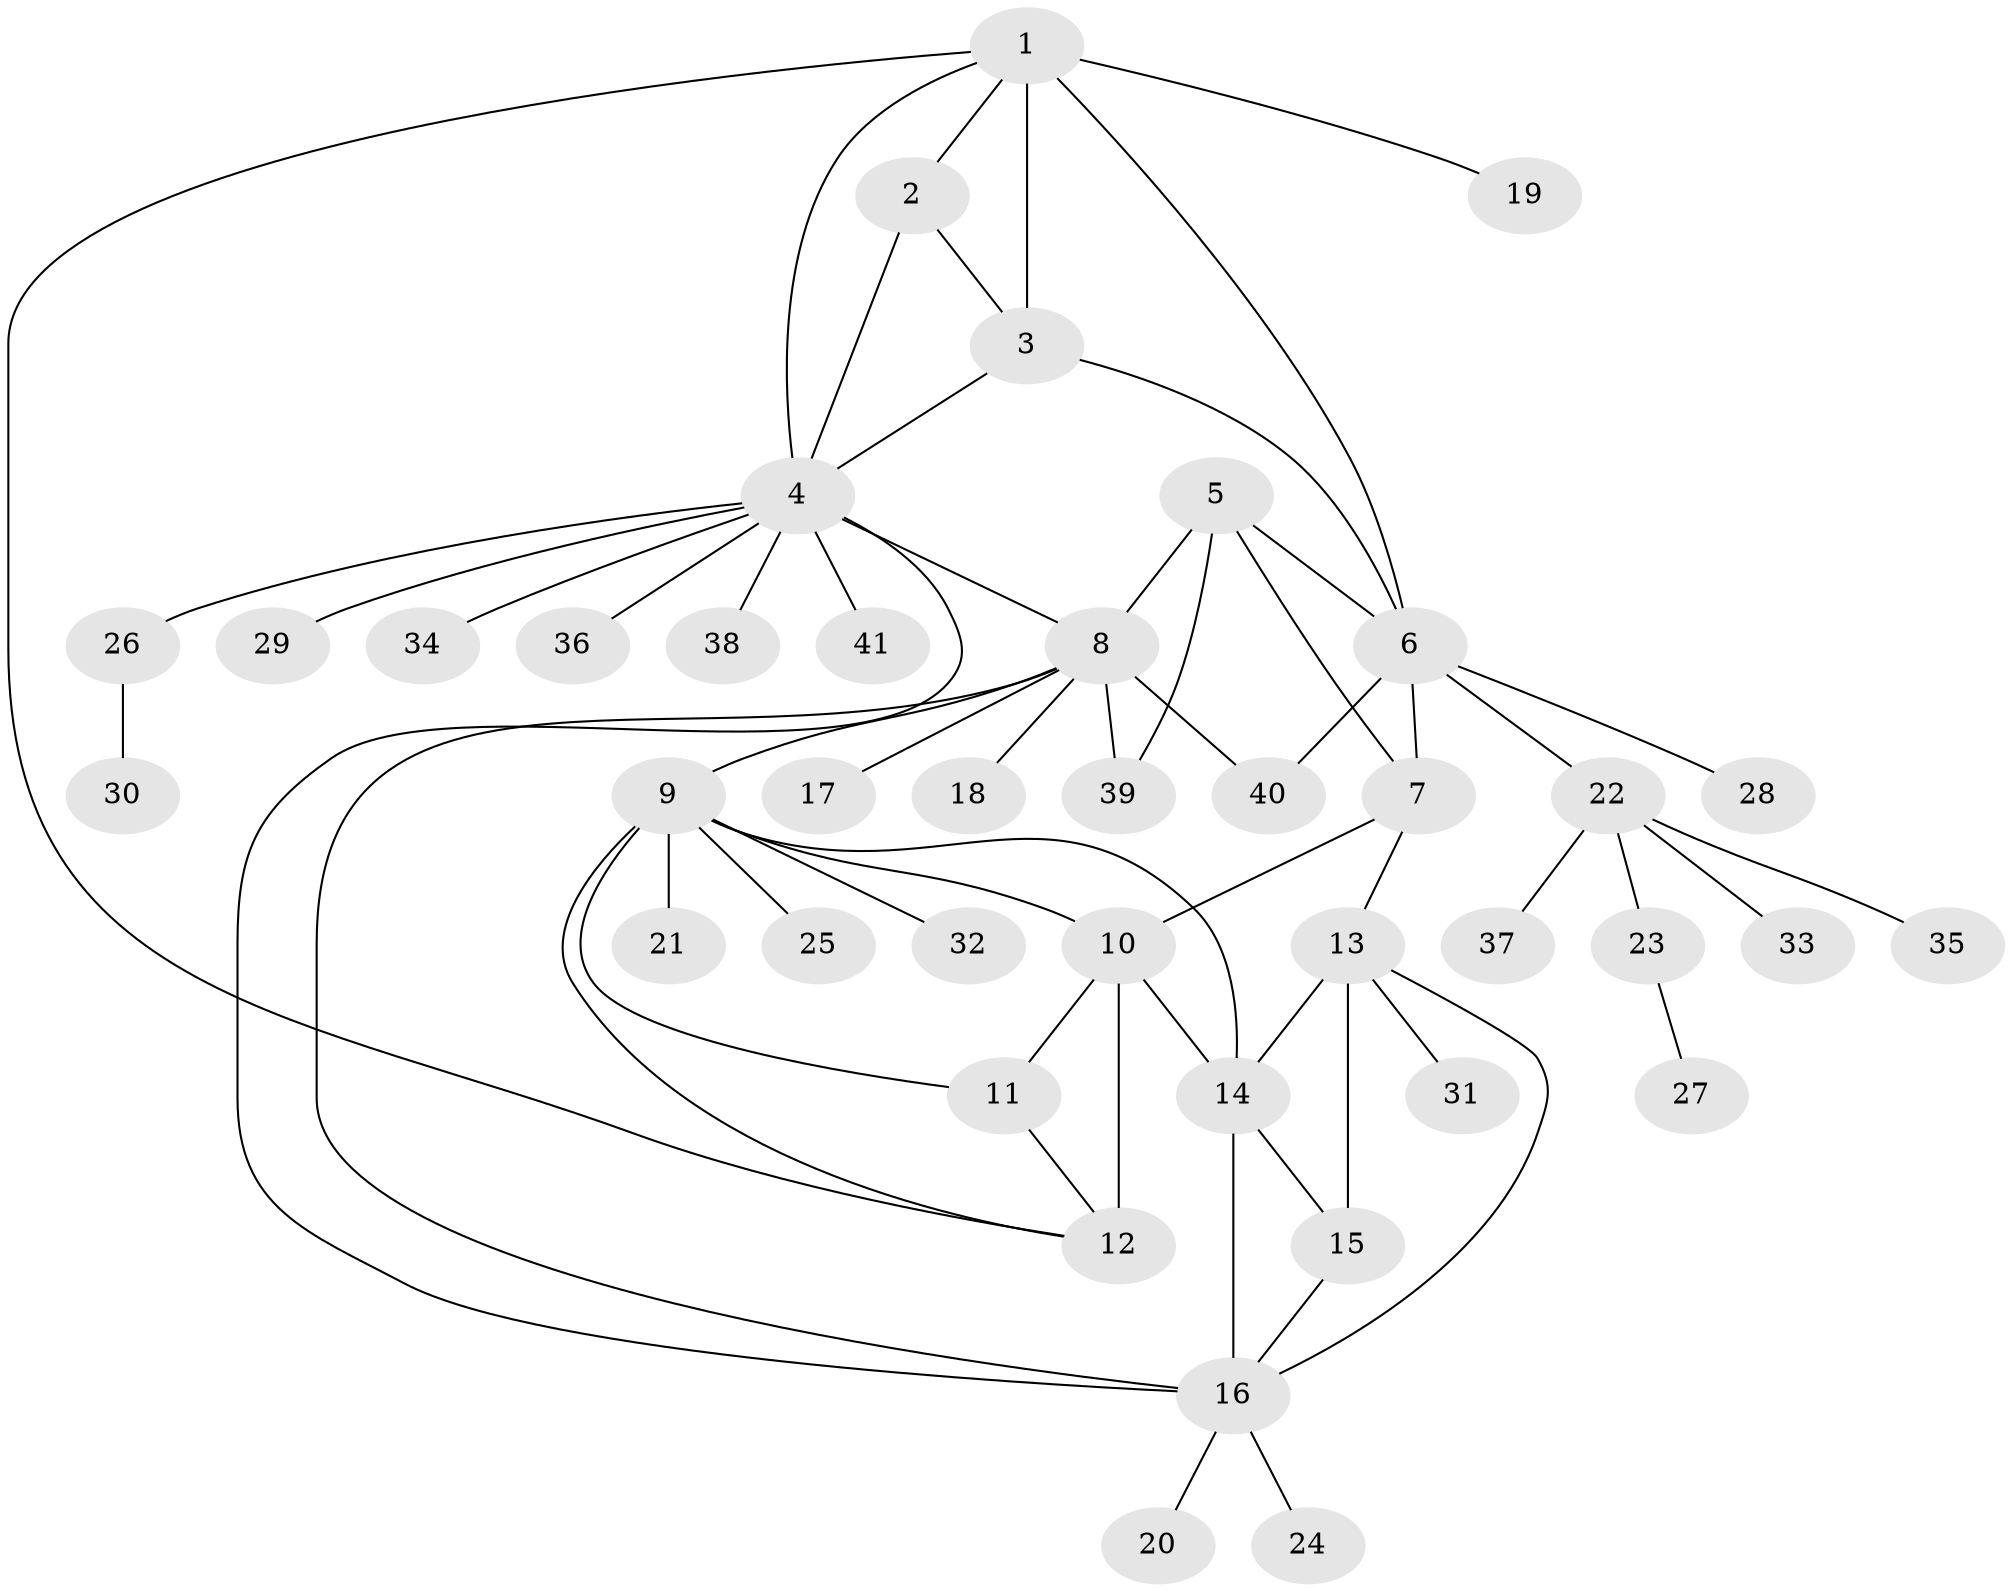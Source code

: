 // original degree distribution, {5: 0.012195121951219513, 4: 0.08536585365853659, 9: 0.036585365853658534, 12: 0.024390243902439025, 6: 0.036585365853658534, 8: 0.024390243902439025, 3: 0.04878048780487805, 10: 0.012195121951219513, 2: 0.15853658536585366, 1: 0.5609756097560976}
// Generated by graph-tools (version 1.1) at 2025/37/03/09/25 02:37:39]
// undirected, 41 vertices, 60 edges
graph export_dot {
graph [start="1"]
  node [color=gray90,style=filled];
  1;
  2;
  3;
  4;
  5;
  6;
  7;
  8;
  9;
  10;
  11;
  12;
  13;
  14;
  15;
  16;
  17;
  18;
  19;
  20;
  21;
  22;
  23;
  24;
  25;
  26;
  27;
  28;
  29;
  30;
  31;
  32;
  33;
  34;
  35;
  36;
  37;
  38;
  39;
  40;
  41;
  1 -- 2 [weight=1.0];
  1 -- 3 [weight=5.0];
  1 -- 4 [weight=1.0];
  1 -- 6 [weight=1.0];
  1 -- 12 [weight=1.0];
  1 -- 19 [weight=1.0];
  2 -- 3 [weight=1.0];
  2 -- 4 [weight=1.0];
  3 -- 4 [weight=1.0];
  3 -- 6 [weight=1.0];
  4 -- 8 [weight=1.0];
  4 -- 16 [weight=1.0];
  4 -- 26 [weight=1.0];
  4 -- 29 [weight=1.0];
  4 -- 34 [weight=1.0];
  4 -- 36 [weight=1.0];
  4 -- 38 [weight=1.0];
  4 -- 41 [weight=1.0];
  5 -- 6 [weight=2.0];
  5 -- 7 [weight=1.0];
  5 -- 8 [weight=1.0];
  5 -- 39 [weight=1.0];
  6 -- 7 [weight=2.0];
  6 -- 22 [weight=1.0];
  6 -- 28 [weight=1.0];
  6 -- 40 [weight=1.0];
  7 -- 10 [weight=1.0];
  7 -- 13 [weight=1.0];
  8 -- 9 [weight=1.0];
  8 -- 16 [weight=1.0];
  8 -- 17 [weight=1.0];
  8 -- 18 [weight=1.0];
  8 -- 39 [weight=1.0];
  8 -- 40 [weight=1.0];
  9 -- 10 [weight=1.0];
  9 -- 11 [weight=1.0];
  9 -- 12 [weight=1.0];
  9 -- 14 [weight=1.0];
  9 -- 21 [weight=1.0];
  9 -- 25 [weight=1.0];
  9 -- 32 [weight=1.0];
  10 -- 11 [weight=1.0];
  10 -- 12 [weight=8.0];
  10 -- 14 [weight=1.0];
  11 -- 12 [weight=1.0];
  13 -- 14 [weight=5.0];
  13 -- 15 [weight=1.0];
  13 -- 16 [weight=1.0];
  13 -- 31 [weight=1.0];
  14 -- 15 [weight=1.0];
  14 -- 16 [weight=1.0];
  15 -- 16 [weight=1.0];
  16 -- 20 [weight=1.0];
  16 -- 24 [weight=1.0];
  22 -- 23 [weight=1.0];
  22 -- 33 [weight=1.0];
  22 -- 35 [weight=1.0];
  22 -- 37 [weight=1.0];
  23 -- 27 [weight=1.0];
  26 -- 30 [weight=1.0];
}
